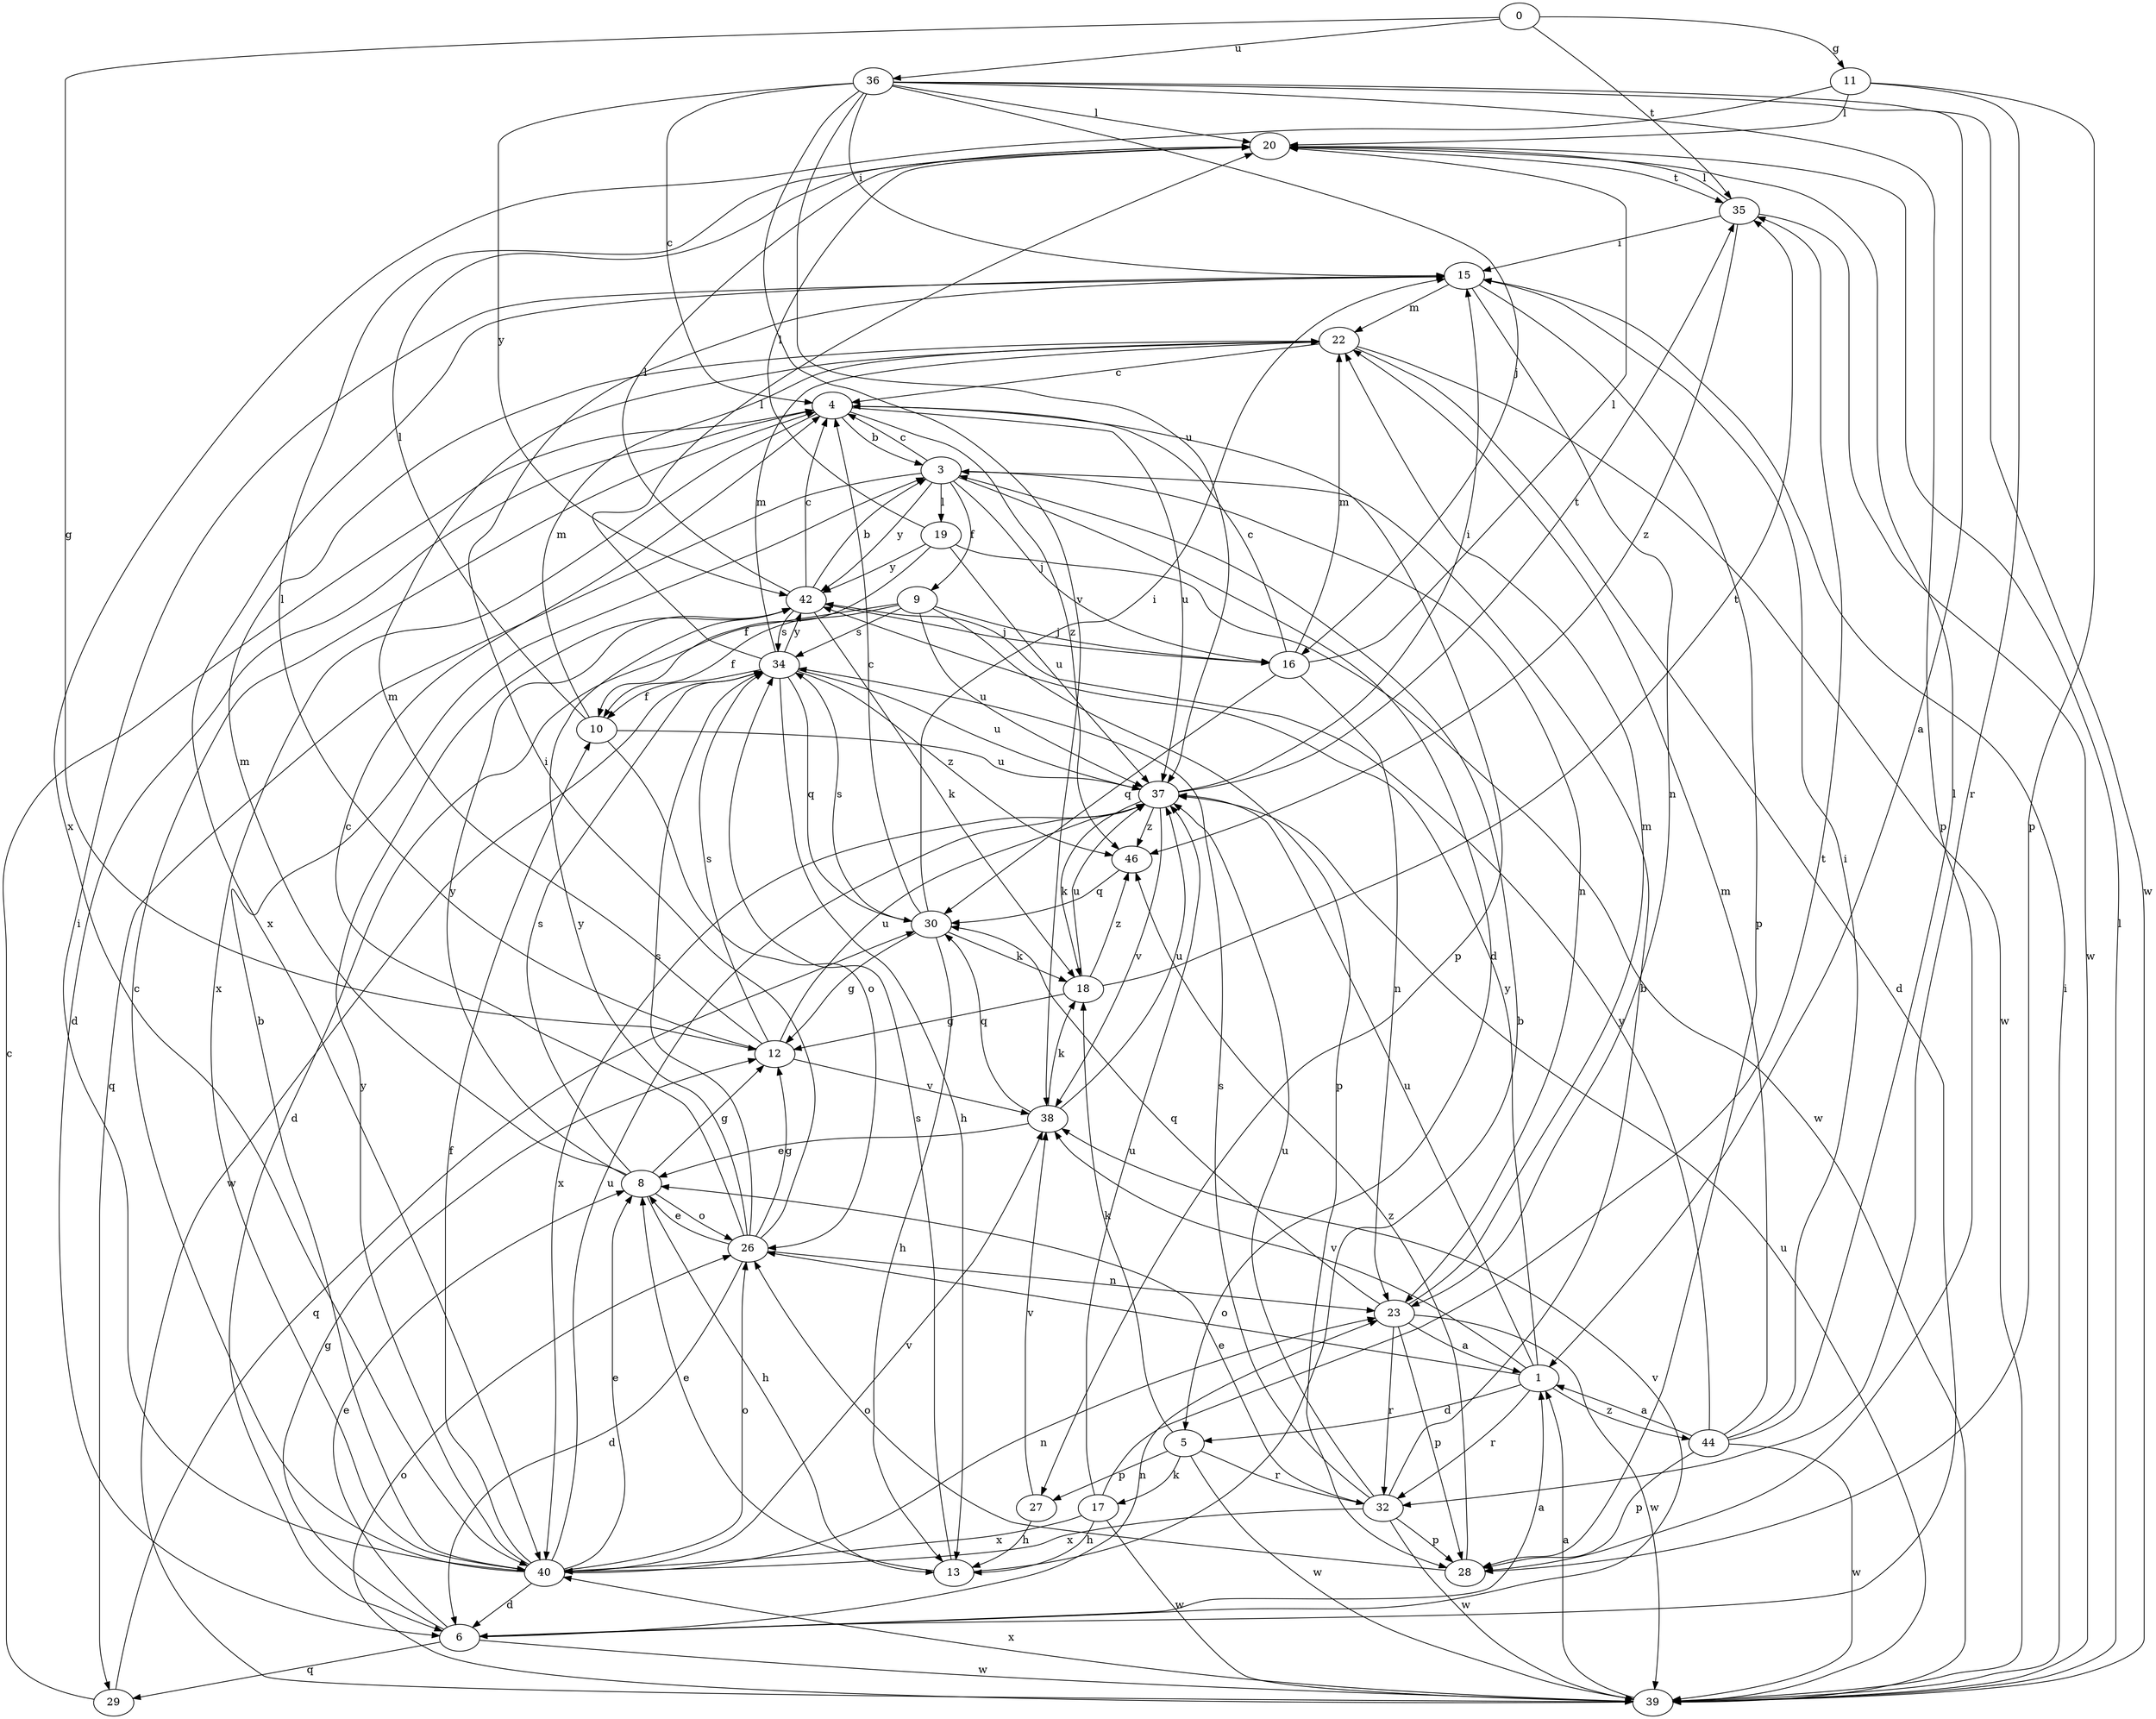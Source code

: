 strict digraph  {
0;
1;
3;
4;
5;
6;
8;
9;
10;
11;
12;
13;
15;
16;
17;
18;
19;
20;
22;
23;
26;
27;
28;
29;
30;
32;
34;
35;
36;
37;
38;
39;
40;
42;
44;
46;
0 -> 11  [label=g];
0 -> 12  [label=g];
0 -> 35  [label=t];
0 -> 36  [label=u];
1 -> 5  [label=d];
1 -> 26  [label=o];
1 -> 32  [label=r];
1 -> 37  [label=u];
1 -> 38  [label=v];
1 -> 42  [label=y];
1 -> 44  [label=z];
3 -> 4  [label=c];
3 -> 5  [label=d];
3 -> 9  [label=f];
3 -> 16  [label=j];
3 -> 19  [label=l];
3 -> 23  [label=n];
3 -> 29  [label=q];
3 -> 42  [label=y];
4 -> 3  [label=b];
4 -> 6  [label=d];
4 -> 27  [label=p];
4 -> 37  [label=u];
4 -> 40  [label=x];
4 -> 46  [label=z];
5 -> 17  [label=k];
5 -> 18  [label=k];
5 -> 27  [label=p];
5 -> 32  [label=r];
5 -> 39  [label=w];
6 -> 1  [label=a];
6 -> 8  [label=e];
6 -> 12  [label=g];
6 -> 23  [label=n];
6 -> 29  [label=q];
6 -> 38  [label=v];
6 -> 39  [label=w];
8 -> 12  [label=g];
8 -> 13  [label=h];
8 -> 22  [label=m];
8 -> 26  [label=o];
8 -> 34  [label=s];
8 -> 42  [label=y];
9 -> 6  [label=d];
9 -> 10  [label=f];
9 -> 16  [label=j];
9 -> 28  [label=p];
9 -> 34  [label=s];
9 -> 37  [label=u];
10 -> 20  [label=l];
10 -> 22  [label=m];
10 -> 26  [label=o];
10 -> 37  [label=u];
11 -> 20  [label=l];
11 -> 28  [label=p];
11 -> 32  [label=r];
11 -> 40  [label=x];
12 -> 20  [label=l];
12 -> 22  [label=m];
12 -> 34  [label=s];
12 -> 37  [label=u];
12 -> 38  [label=v];
13 -> 3  [label=b];
13 -> 8  [label=e];
13 -> 34  [label=s];
15 -> 22  [label=m];
15 -> 23  [label=n];
15 -> 28  [label=p];
15 -> 40  [label=x];
16 -> 4  [label=c];
16 -> 20  [label=l];
16 -> 22  [label=m];
16 -> 23  [label=n];
16 -> 30  [label=q];
17 -> 13  [label=h];
17 -> 35  [label=t];
17 -> 37  [label=u];
17 -> 39  [label=w];
17 -> 40  [label=x];
18 -> 12  [label=g];
18 -> 35  [label=t];
18 -> 37  [label=u];
18 -> 46  [label=z];
19 -> 10  [label=f];
19 -> 20  [label=l];
19 -> 37  [label=u];
19 -> 39  [label=w];
19 -> 42  [label=y];
20 -> 35  [label=t];
22 -> 4  [label=c];
22 -> 6  [label=d];
22 -> 39  [label=w];
23 -> 1  [label=a];
23 -> 22  [label=m];
23 -> 28  [label=p];
23 -> 30  [label=q];
23 -> 32  [label=r];
23 -> 39  [label=w];
26 -> 4  [label=c];
26 -> 6  [label=d];
26 -> 8  [label=e];
26 -> 12  [label=g];
26 -> 15  [label=i];
26 -> 23  [label=n];
26 -> 34  [label=s];
26 -> 42  [label=y];
27 -> 13  [label=h];
27 -> 38  [label=v];
28 -> 26  [label=o];
28 -> 46  [label=z];
29 -> 4  [label=c];
29 -> 30  [label=q];
30 -> 4  [label=c];
30 -> 12  [label=g];
30 -> 13  [label=h];
30 -> 15  [label=i];
30 -> 18  [label=k];
30 -> 34  [label=s];
32 -> 3  [label=b];
32 -> 8  [label=e];
32 -> 28  [label=p];
32 -> 34  [label=s];
32 -> 37  [label=u];
32 -> 39  [label=w];
32 -> 40  [label=x];
34 -> 10  [label=f];
34 -> 13  [label=h];
34 -> 20  [label=l];
34 -> 22  [label=m];
34 -> 30  [label=q];
34 -> 37  [label=u];
34 -> 39  [label=w];
34 -> 42  [label=y];
34 -> 46  [label=z];
35 -> 15  [label=i];
35 -> 20  [label=l];
35 -> 39  [label=w];
35 -> 46  [label=z];
36 -> 1  [label=a];
36 -> 4  [label=c];
36 -> 15  [label=i];
36 -> 16  [label=j];
36 -> 20  [label=l];
36 -> 28  [label=p];
36 -> 37  [label=u];
36 -> 38  [label=v];
36 -> 39  [label=w];
36 -> 42  [label=y];
37 -> 15  [label=i];
37 -> 18  [label=k];
37 -> 35  [label=t];
37 -> 38  [label=v];
37 -> 40  [label=x];
37 -> 46  [label=z];
38 -> 8  [label=e];
38 -> 18  [label=k];
38 -> 30  [label=q];
38 -> 37  [label=u];
39 -> 1  [label=a];
39 -> 15  [label=i];
39 -> 20  [label=l];
39 -> 26  [label=o];
39 -> 37  [label=u];
39 -> 40  [label=x];
40 -> 3  [label=b];
40 -> 4  [label=c];
40 -> 6  [label=d];
40 -> 8  [label=e];
40 -> 10  [label=f];
40 -> 15  [label=i];
40 -> 23  [label=n];
40 -> 26  [label=o];
40 -> 37  [label=u];
40 -> 38  [label=v];
40 -> 42  [label=y];
42 -> 3  [label=b];
42 -> 4  [label=c];
42 -> 16  [label=j];
42 -> 18  [label=k];
42 -> 20  [label=l];
42 -> 34  [label=s];
44 -> 1  [label=a];
44 -> 15  [label=i];
44 -> 20  [label=l];
44 -> 22  [label=m];
44 -> 28  [label=p];
44 -> 39  [label=w];
44 -> 42  [label=y];
46 -> 30  [label=q];
}
